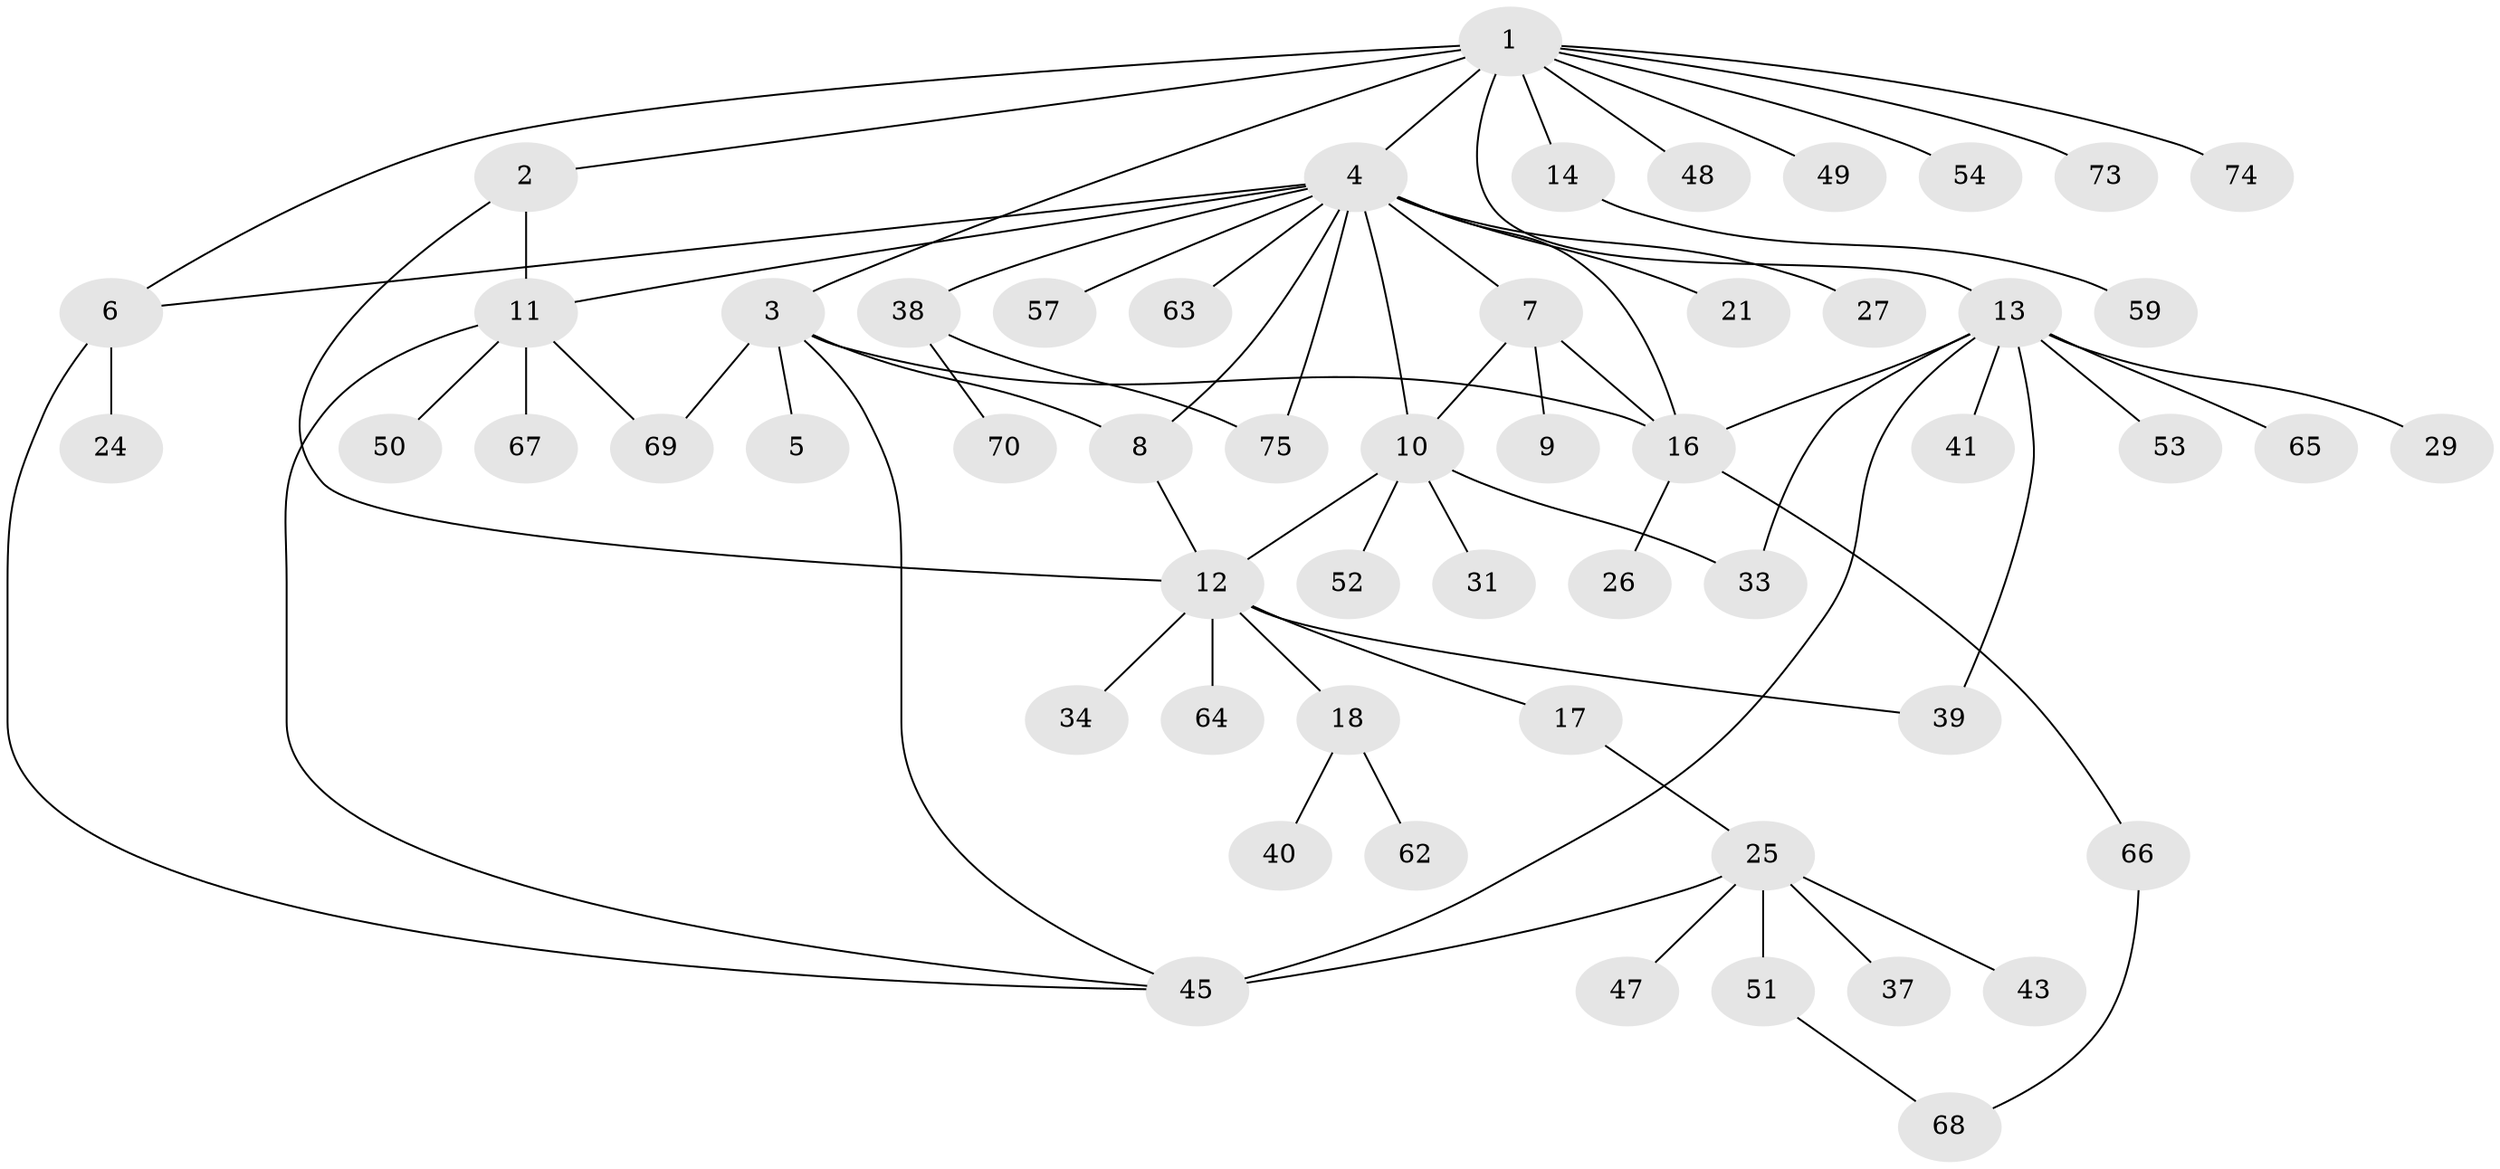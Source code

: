 // original degree distribution, {13: 0.013333333333333334, 4: 0.06666666666666667, 7: 0.02666666666666667, 11: 0.013333333333333334, 1: 0.4666666666666667, 5: 0.04, 3: 0.10666666666666667, 2: 0.21333333333333335, 8: 0.04, 6: 0.013333333333333334}
// Generated by graph-tools (version 1.1) at 2025/41/03/06/25 10:41:52]
// undirected, 55 vertices, 72 edges
graph export_dot {
graph [start="1"]
  node [color=gray90,style=filled];
  1 [super="+30"];
  2 [super="+32"];
  3 [super="+28"];
  4 [super="+19"];
  5;
  6 [super="+61"];
  7;
  8 [super="+46"];
  9 [super="+44"];
  10 [super="+15"];
  11 [super="+22"];
  12 [super="+35"];
  13 [super="+20"];
  14 [super="+72"];
  16 [super="+56"];
  17 [super="+23"];
  18;
  21;
  24;
  25 [super="+36"];
  26;
  27 [super="+60"];
  29;
  31;
  33;
  34;
  37;
  38 [super="+42"];
  39;
  40 [super="+71"];
  41;
  43;
  45 [super="+58"];
  47;
  48;
  49;
  50;
  51 [super="+55"];
  52;
  53;
  54;
  57;
  59;
  62;
  63;
  64;
  65;
  66;
  67;
  68;
  69;
  70;
  73;
  74;
  75;
  1 -- 2;
  1 -- 3;
  1 -- 4;
  1 -- 6;
  1 -- 13 [weight=2];
  1 -- 14;
  1 -- 48;
  1 -- 49;
  1 -- 54;
  1 -- 73;
  1 -- 74;
  2 -- 11;
  2 -- 12;
  3 -- 5;
  3 -- 69;
  3 -- 45;
  3 -- 16;
  3 -- 8;
  4 -- 6;
  4 -- 7;
  4 -- 8;
  4 -- 16;
  4 -- 21;
  4 -- 27 [weight=2];
  4 -- 57;
  4 -- 75;
  4 -- 38;
  4 -- 11;
  4 -- 63;
  4 -- 10;
  6 -- 24;
  6 -- 45;
  7 -- 9;
  7 -- 10;
  7 -- 16;
  8 -- 12;
  10 -- 31;
  10 -- 52;
  10 -- 33;
  10 -- 12;
  11 -- 67;
  11 -- 69;
  11 -- 50;
  11 -- 45;
  12 -- 17;
  12 -- 18;
  12 -- 34;
  12 -- 39;
  12 -- 64;
  13 -- 16;
  13 -- 29;
  13 -- 39;
  13 -- 41;
  13 -- 53;
  13 -- 45;
  13 -- 65;
  13 -- 33;
  14 -- 59;
  16 -- 26;
  16 -- 66;
  17 -- 25;
  18 -- 40;
  18 -- 62;
  25 -- 37;
  25 -- 43;
  25 -- 45 [weight=2];
  25 -- 47;
  25 -- 51 [weight=2];
  38 -- 70;
  38 -- 75;
  51 -- 68;
  66 -- 68;
}
